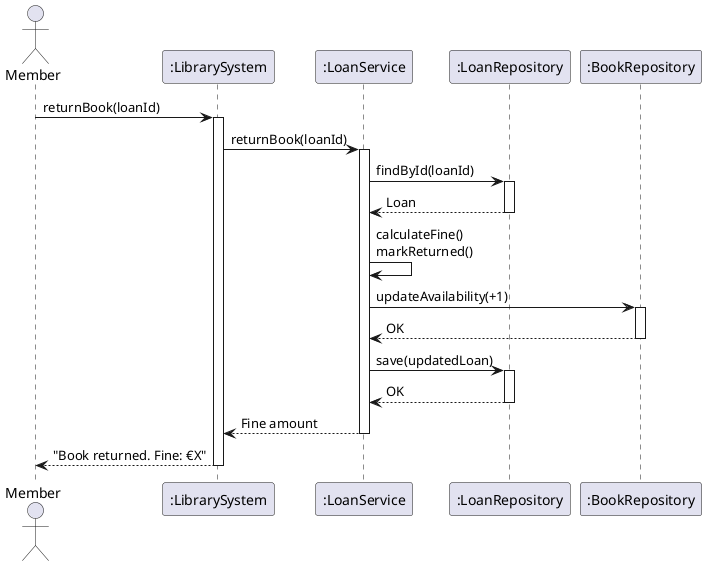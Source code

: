 @startuml
'https://plantuml.com/sequence-diagram
actor Member
participant ":LibrarySystem" as System
participant ":LoanService" as LoanService
participant ":LoanRepository" as LoanRepo
participant ":BookRepository" as BookRepo

Member -> System: returnBook(loanId)
activate System

System -> LoanService: returnBook(loanId)
activate LoanService

LoanService -> LoanRepo: findById(loanId)
activate LoanRepo
LoanRepo --> LoanService: Loan
deactivate LoanRepo

LoanService -> LoanService: calculateFine()\nmarkReturned()

LoanService -> BookRepo: updateAvailability(+1)
activate BookRepo
BookRepo --> LoanService: OK
deactivate BookRepo

LoanService -> LoanRepo: save(updatedLoan)
activate LoanRepo
LoanRepo --> LoanService: OK
deactivate LoanRepo

LoanService --> System: Fine amount
deactivate LoanService

System --> Member: "Book returned. Fine: €X"
deactivate System
@enduml